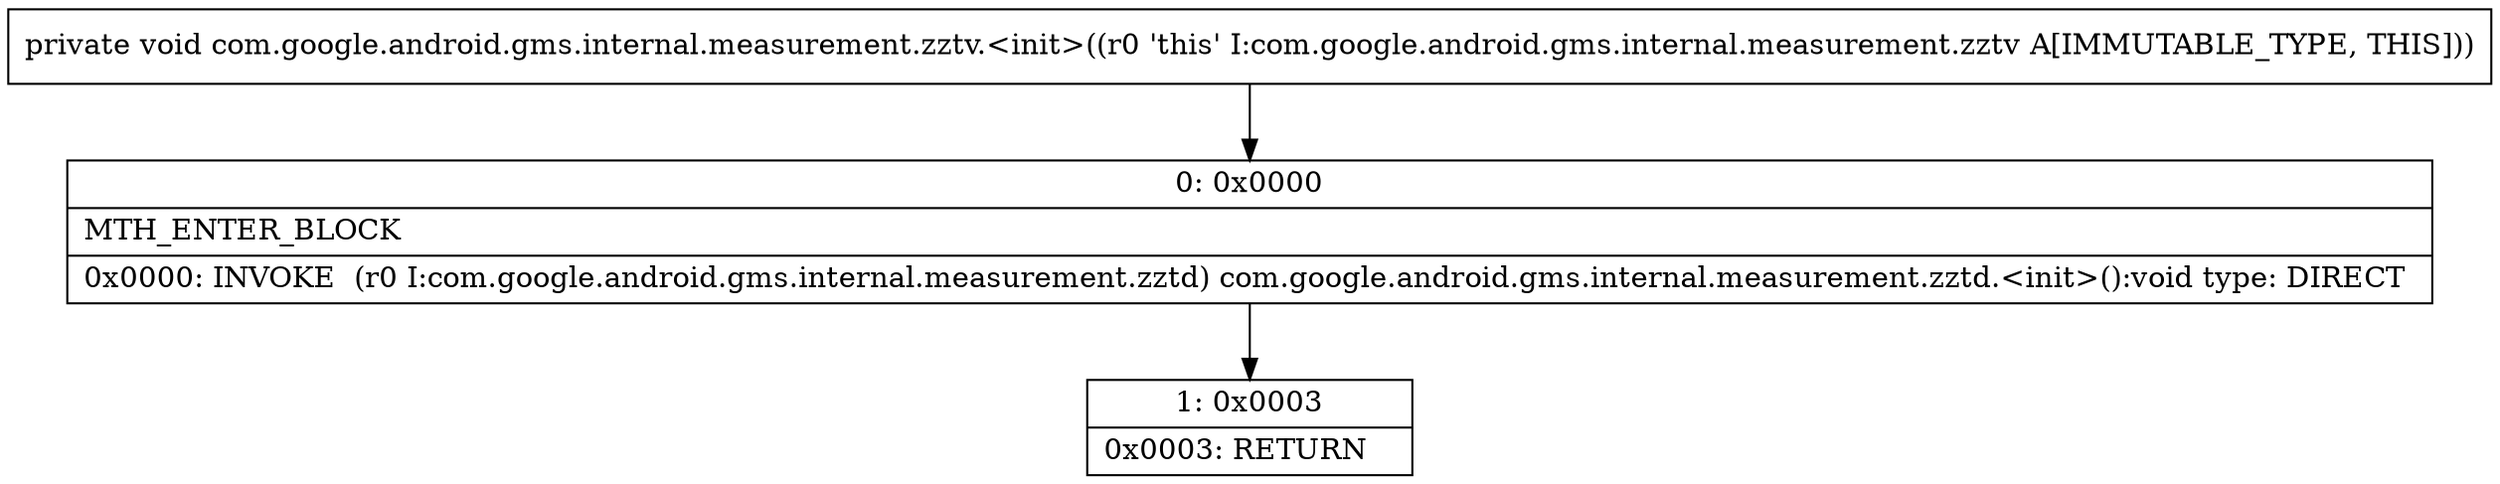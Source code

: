 digraph "CFG forcom.google.android.gms.internal.measurement.zztv.\<init\>()V" {
Node_0 [shape=record,label="{0\:\ 0x0000|MTH_ENTER_BLOCK\l|0x0000: INVOKE  (r0 I:com.google.android.gms.internal.measurement.zztd) com.google.android.gms.internal.measurement.zztd.\<init\>():void type: DIRECT \l}"];
Node_1 [shape=record,label="{1\:\ 0x0003|0x0003: RETURN   \l}"];
MethodNode[shape=record,label="{private void com.google.android.gms.internal.measurement.zztv.\<init\>((r0 'this' I:com.google.android.gms.internal.measurement.zztv A[IMMUTABLE_TYPE, THIS])) }"];
MethodNode -> Node_0;
Node_0 -> Node_1;
}

